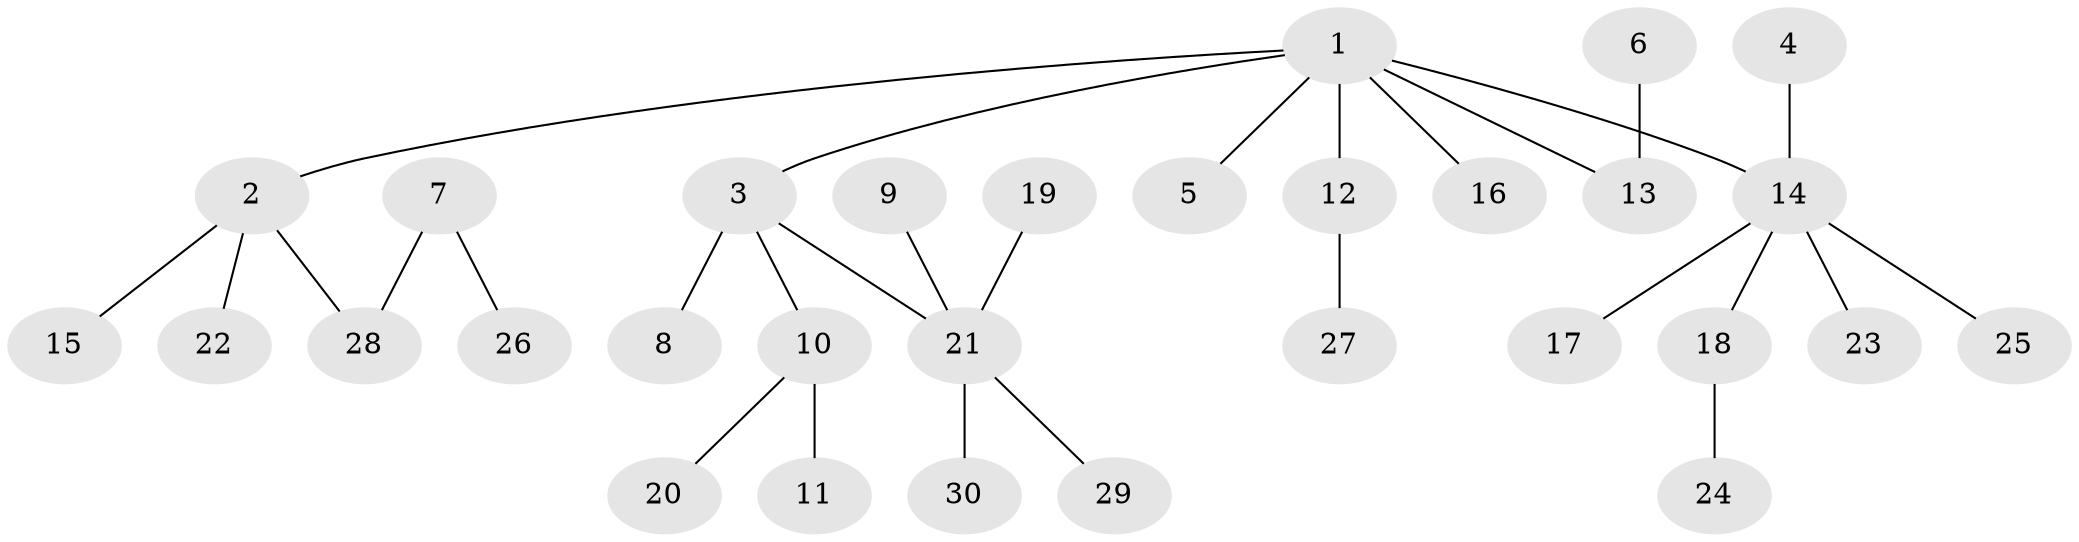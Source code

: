 // original degree distribution, {4: 0.06779661016949153, 5: 0.03389830508474576, 3: 0.15254237288135594, 7: 0.01694915254237288, 1: 0.5084745762711864, 2: 0.22033898305084745}
// Generated by graph-tools (version 1.1) at 2025/50/03/09/25 03:50:17]
// undirected, 30 vertices, 29 edges
graph export_dot {
graph [start="1"]
  node [color=gray90,style=filled];
  1;
  2;
  3;
  4;
  5;
  6;
  7;
  8;
  9;
  10;
  11;
  12;
  13;
  14;
  15;
  16;
  17;
  18;
  19;
  20;
  21;
  22;
  23;
  24;
  25;
  26;
  27;
  28;
  29;
  30;
  1 -- 2 [weight=1.0];
  1 -- 3 [weight=1.0];
  1 -- 5 [weight=1.0];
  1 -- 12 [weight=1.0];
  1 -- 13 [weight=1.0];
  1 -- 14 [weight=1.0];
  1 -- 16 [weight=1.0];
  2 -- 15 [weight=1.0];
  2 -- 22 [weight=1.0];
  2 -- 28 [weight=1.0];
  3 -- 8 [weight=1.0];
  3 -- 10 [weight=1.0];
  3 -- 21 [weight=1.0];
  4 -- 14 [weight=1.0];
  6 -- 13 [weight=1.0];
  7 -- 26 [weight=1.0];
  7 -- 28 [weight=1.0];
  9 -- 21 [weight=1.0];
  10 -- 11 [weight=1.0];
  10 -- 20 [weight=1.0];
  12 -- 27 [weight=1.0];
  14 -- 17 [weight=1.0];
  14 -- 18 [weight=1.0];
  14 -- 23 [weight=1.0];
  14 -- 25 [weight=1.0];
  18 -- 24 [weight=1.0];
  19 -- 21 [weight=1.0];
  21 -- 29 [weight=1.0];
  21 -- 30 [weight=1.0];
}

